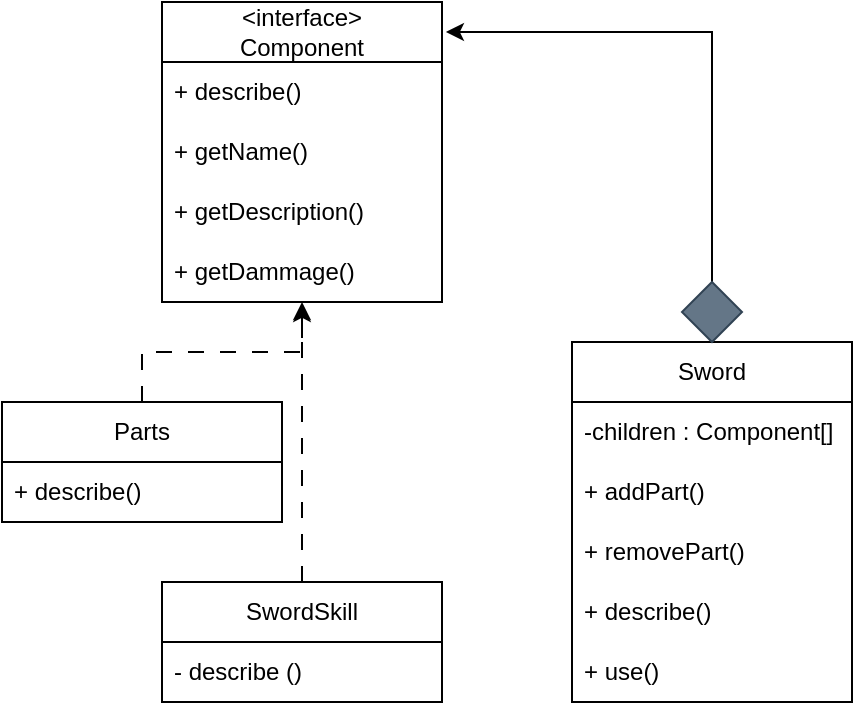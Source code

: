 <mxfile version="24.2.2" type="github">
  <diagram name="Page-1" id="Cdh4RVYyOjiAcZf_B_uX">
    <mxGraphModel dx="900" dy="528" grid="1" gridSize="10" guides="1" tooltips="1" connect="1" arrows="1" fold="1" page="1" pageScale="1" pageWidth="850" pageHeight="1100" math="0" shadow="0">
      <root>
        <mxCell id="0" />
        <mxCell id="1" parent="0" />
        <mxCell id="k3bZoNNAQhuYUg80j_7x-1" value="&lt;div&gt;&amp;lt;interface&amp;gt;&lt;/div&gt;&lt;div&gt;Component&lt;br&gt;&lt;/div&gt;" style="swimlane;fontStyle=0;childLayout=stackLayout;horizontal=1;startSize=30;horizontalStack=0;resizeParent=1;resizeParentMax=0;resizeLast=0;collapsible=1;marginBottom=0;whiteSpace=wrap;html=1;" parent="1" vertex="1">
          <mxGeometry x="150" y="50" width="140" height="150" as="geometry" />
        </mxCell>
        <mxCell id="k3bZoNNAQhuYUg80j_7x-2" value="+ describe()" style="text;strokeColor=none;fillColor=none;align=left;verticalAlign=middle;spacingLeft=4;spacingRight=4;overflow=hidden;points=[[0,0.5],[1,0.5]];portConstraint=eastwest;rotatable=0;whiteSpace=wrap;html=1;" parent="k3bZoNNAQhuYUg80j_7x-1" vertex="1">
          <mxGeometry y="30" width="140" height="30" as="geometry" />
        </mxCell>
        <mxCell id="k3bZoNNAQhuYUg80j_7x-3" value="+ getName()" style="text;strokeColor=none;fillColor=none;align=left;verticalAlign=middle;spacingLeft=4;spacingRight=4;overflow=hidden;points=[[0,0.5],[1,0.5]];portConstraint=eastwest;rotatable=0;whiteSpace=wrap;html=1;" parent="k3bZoNNAQhuYUg80j_7x-1" vertex="1">
          <mxGeometry y="60" width="140" height="30" as="geometry" />
        </mxCell>
        <mxCell id="k3bZoNNAQhuYUg80j_7x-4" value="&lt;div&gt;+ getDescription()&lt;/div&gt;" style="text;strokeColor=none;fillColor=none;align=left;verticalAlign=middle;spacingLeft=4;spacingRight=4;overflow=hidden;points=[[0,0.5],[1,0.5]];portConstraint=eastwest;rotatable=0;whiteSpace=wrap;html=1;" parent="k3bZoNNAQhuYUg80j_7x-1" vertex="1">
          <mxGeometry y="90" width="140" height="30" as="geometry" />
        </mxCell>
        <mxCell id="0fgEJbOnjbRmZJ6ilyYj-2" value="+ getDammage()" style="text;strokeColor=none;fillColor=none;align=left;verticalAlign=middle;spacingLeft=4;spacingRight=4;overflow=hidden;points=[[0,0.5],[1,0.5]];portConstraint=eastwest;rotatable=0;whiteSpace=wrap;html=1;" vertex="1" parent="k3bZoNNAQhuYUg80j_7x-1">
          <mxGeometry y="120" width="140" height="30" as="geometry" />
        </mxCell>
        <mxCell id="0fgEJbOnjbRmZJ6ilyYj-3" value="Sword" style="swimlane;fontStyle=0;childLayout=stackLayout;horizontal=1;startSize=30;horizontalStack=0;resizeParent=1;resizeParentMax=0;resizeLast=0;collapsible=1;marginBottom=0;whiteSpace=wrap;html=1;" vertex="1" parent="1">
          <mxGeometry x="355" y="220" width="140" height="180" as="geometry" />
        </mxCell>
        <mxCell id="0fgEJbOnjbRmZJ6ilyYj-4" value="-children : Component[]" style="text;strokeColor=none;fillColor=none;align=left;verticalAlign=middle;spacingLeft=4;spacingRight=4;overflow=hidden;points=[[0,0.5],[1,0.5]];portConstraint=eastwest;rotatable=0;whiteSpace=wrap;html=1;" vertex="1" parent="0fgEJbOnjbRmZJ6ilyYj-3">
          <mxGeometry y="30" width="140" height="30" as="geometry" />
        </mxCell>
        <mxCell id="0fgEJbOnjbRmZJ6ilyYj-5" value="+ addPart()" style="text;strokeColor=none;fillColor=none;align=left;verticalAlign=middle;spacingLeft=4;spacingRight=4;overflow=hidden;points=[[0,0.5],[1,0.5]];portConstraint=eastwest;rotatable=0;whiteSpace=wrap;html=1;" vertex="1" parent="0fgEJbOnjbRmZJ6ilyYj-3">
          <mxGeometry y="60" width="140" height="30" as="geometry" />
        </mxCell>
        <mxCell id="0fgEJbOnjbRmZJ6ilyYj-6" value="&lt;div&gt;+ removePart()&lt;/div&gt;" style="text;strokeColor=none;fillColor=none;align=left;verticalAlign=middle;spacingLeft=4;spacingRight=4;overflow=hidden;points=[[0,0.5],[1,0.5]];portConstraint=eastwest;rotatable=0;whiteSpace=wrap;html=1;" vertex="1" parent="0fgEJbOnjbRmZJ6ilyYj-3">
          <mxGeometry y="90" width="140" height="30" as="geometry" />
        </mxCell>
        <mxCell id="0fgEJbOnjbRmZJ6ilyYj-7" value="+ describe()" style="text;strokeColor=none;fillColor=none;align=left;verticalAlign=middle;spacingLeft=4;spacingRight=4;overflow=hidden;points=[[0,0.5],[1,0.5]];portConstraint=eastwest;rotatable=0;whiteSpace=wrap;html=1;" vertex="1" parent="0fgEJbOnjbRmZJ6ilyYj-3">
          <mxGeometry y="120" width="140" height="30" as="geometry" />
        </mxCell>
        <mxCell id="0fgEJbOnjbRmZJ6ilyYj-25" value="+ use()" style="text;strokeColor=none;fillColor=none;align=left;verticalAlign=middle;spacingLeft=4;spacingRight=4;overflow=hidden;points=[[0,0.5],[1,0.5]];portConstraint=eastwest;rotatable=0;whiteSpace=wrap;html=1;" vertex="1" parent="0fgEJbOnjbRmZJ6ilyYj-3">
          <mxGeometry y="150" width="140" height="30" as="geometry" />
        </mxCell>
        <mxCell id="0fgEJbOnjbRmZJ6ilyYj-8" style="edgeStyle=orthogonalEdgeStyle;rounded=0;orthogonalLoop=1;jettySize=auto;html=1;exitX=0.5;exitY=0;exitDx=0;exitDy=0;entryX=1.014;entryY=0.1;entryDx=0;entryDy=0;entryPerimeter=0;" edge="1" parent="1" source="0fgEJbOnjbRmZJ6ilyYj-9" target="k3bZoNNAQhuYUg80j_7x-1">
          <mxGeometry relative="1" as="geometry" />
        </mxCell>
        <mxCell id="0fgEJbOnjbRmZJ6ilyYj-9" value="" style="rhombus;whiteSpace=wrap;html=1;fillColor=#647687;strokeColor=#314354;fontColor=#ffffff;" vertex="1" parent="1">
          <mxGeometry x="410" y="190" width="30" height="30" as="geometry" />
        </mxCell>
        <mxCell id="0fgEJbOnjbRmZJ6ilyYj-23" style="edgeStyle=orthogonalEdgeStyle;rounded=0;orthogonalLoop=1;jettySize=auto;html=1;exitX=0.5;exitY=0;exitDx=0;exitDy=0;dashed=1;dashPattern=8 8;" edge="1" parent="1" source="0fgEJbOnjbRmZJ6ilyYj-12">
          <mxGeometry relative="1" as="geometry">
            <mxPoint x="220" y="200" as="targetPoint" />
          </mxGeometry>
        </mxCell>
        <mxCell id="0fgEJbOnjbRmZJ6ilyYj-12" value="SwordSkill" style="swimlane;fontStyle=0;childLayout=stackLayout;horizontal=1;startSize=30;horizontalStack=0;resizeParent=1;resizeParentMax=0;resizeLast=0;collapsible=1;marginBottom=0;whiteSpace=wrap;html=1;" vertex="1" parent="1">
          <mxGeometry x="150" y="340" width="140" height="60" as="geometry" />
        </mxCell>
        <mxCell id="0fgEJbOnjbRmZJ6ilyYj-14" value="- describe ()" style="text;strokeColor=none;fillColor=none;align=left;verticalAlign=middle;spacingLeft=4;spacingRight=4;overflow=hidden;points=[[0,0.5],[1,0.5]];portConstraint=eastwest;rotatable=0;whiteSpace=wrap;html=1;" vertex="1" parent="0fgEJbOnjbRmZJ6ilyYj-12">
          <mxGeometry y="30" width="140" height="30" as="geometry" />
        </mxCell>
        <mxCell id="0fgEJbOnjbRmZJ6ilyYj-17" value="Parts" style="swimlane;fontStyle=0;childLayout=stackLayout;horizontal=1;startSize=30;horizontalStack=0;resizeParent=1;resizeParentMax=0;resizeLast=0;collapsible=1;marginBottom=0;whiteSpace=wrap;html=1;" vertex="1" parent="1">
          <mxGeometry x="70" y="250" width="140" height="60" as="geometry" />
        </mxCell>
        <mxCell id="0fgEJbOnjbRmZJ6ilyYj-18" value="+ describe()" style="text;strokeColor=none;fillColor=none;align=left;verticalAlign=middle;spacingLeft=4;spacingRight=4;overflow=hidden;points=[[0,0.5],[1,0.5]];portConstraint=eastwest;rotatable=0;whiteSpace=wrap;html=1;" vertex="1" parent="0fgEJbOnjbRmZJ6ilyYj-17">
          <mxGeometry y="30" width="140" height="30" as="geometry" />
        </mxCell>
        <mxCell id="0fgEJbOnjbRmZJ6ilyYj-24" style="edgeStyle=orthogonalEdgeStyle;rounded=0;orthogonalLoop=1;jettySize=auto;html=1;exitX=0.5;exitY=0;exitDx=0;exitDy=0;entryX=0.5;entryY=1.033;entryDx=0;entryDy=0;entryPerimeter=0;dashed=1;dashPattern=8 8;" edge="1" parent="1" source="0fgEJbOnjbRmZJ6ilyYj-17" target="0fgEJbOnjbRmZJ6ilyYj-2">
          <mxGeometry relative="1" as="geometry" />
        </mxCell>
      </root>
    </mxGraphModel>
  </diagram>
</mxfile>
